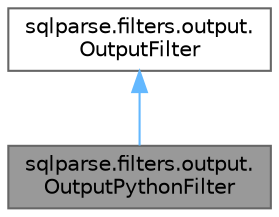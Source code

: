 digraph "sqlparse.filters.output.OutputPythonFilter"
{
 // LATEX_PDF_SIZE
  bgcolor="transparent";
  edge [fontname=Helvetica,fontsize=10,labelfontname=Helvetica,labelfontsize=10];
  node [fontname=Helvetica,fontsize=10,shape=box,height=0.2,width=0.4];
  Node1 [id="Node000001",label="sqlparse.filters.output.\lOutputPythonFilter",height=0.2,width=0.4,color="gray40", fillcolor="grey60", style="filled", fontcolor="black",tooltip=" "];
  Node2 -> Node1 [id="edge2_Node000001_Node000002",dir="back",color="steelblue1",style="solid",tooltip=" "];
  Node2 [id="Node000002",label="sqlparse.filters.output.\lOutputFilter",height=0.2,width=0.4,color="gray40", fillcolor="white", style="filled",URL="$classsqlparse_1_1filters_1_1output_1_1OutputFilter.html",tooltip=" "];
}
